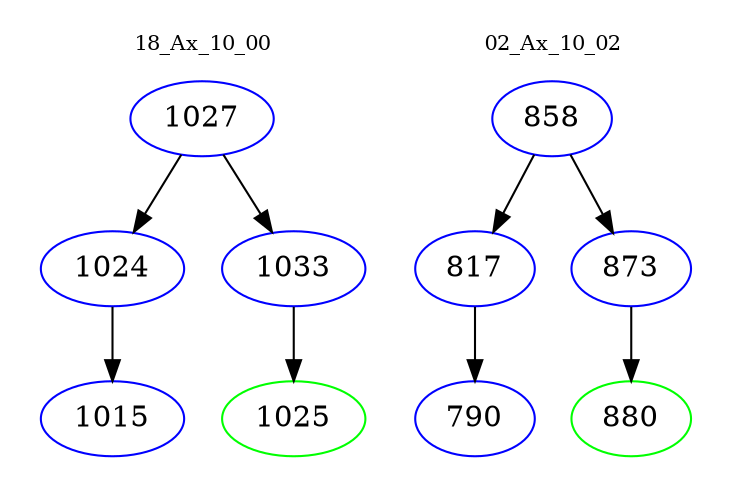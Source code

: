 digraph{
subgraph cluster_0 {
color = white
label = "18_Ax_10_00";
fontsize=10;
T0_1027 [label="1027", color="blue"]
T0_1027 -> T0_1024 [color="black"]
T0_1024 [label="1024", color="blue"]
T0_1024 -> T0_1015 [color="black"]
T0_1015 [label="1015", color="blue"]
T0_1027 -> T0_1033 [color="black"]
T0_1033 [label="1033", color="blue"]
T0_1033 -> T0_1025 [color="black"]
T0_1025 [label="1025", color="green"]
}
subgraph cluster_1 {
color = white
label = "02_Ax_10_02";
fontsize=10;
T1_858 [label="858", color="blue"]
T1_858 -> T1_817 [color="black"]
T1_817 [label="817", color="blue"]
T1_817 -> T1_790 [color="black"]
T1_790 [label="790", color="blue"]
T1_858 -> T1_873 [color="black"]
T1_873 [label="873", color="blue"]
T1_873 -> T1_880 [color="black"]
T1_880 [label="880", color="green"]
}
}
